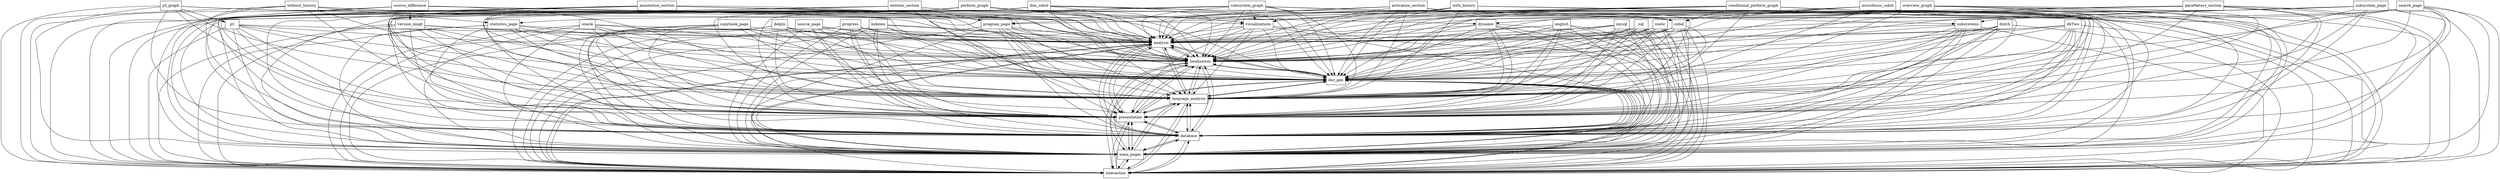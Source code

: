 digraph{
graph [rankdir=TB];
node [shape=box];
edge [arrowhead=normal];
0[label="progress",]
1[label="dynamic",]
2[label="without_history",]
3[label="subsystems",]
4[label="statistics_page",]
5[label="version_mngt",]
6[label="program_page",]
7[label="entities_section",]
8[label="copybook_page",]
9[label="perform_graph",]
10[label="oracle",]
11[label="analysis",]
12[label="source_difference",]
13[label="annotation_section",]
14[label="search_page",]
15[label="dutch",]
16[label="jcl",]
17[label="dbTwo",]
18[label="visualizations",]
19[label="cobol",]
20[label="conditional_perform_graph",]
21[label="static",]
22[label="localization",]
23[label="delphi",]
24[label="overview_graph",]
25[label="source_page",]
26[label="indexes",]
27[label="interaction",]
28[label="main_pages",]
29[label="database",]
30[label="activation_section",]
31[label="with_history",]
32[label="jcl_graph",]
33[label="sql",]
34[label="presentation",]
35[label="ibm_cobol",]
36[label="microfocus_cobol",]
37[label="paraMeters_section",]
38[label="language_analysis",]
39[label="subsystem_graph",]
40[label="english",]
41[label="doc_gen",]
42[label="subsystem_page",]
43[label="mysql",]
0->11[label="",]
0->22[label="",]
0->27[label="",]
0->28[label="",]
0->29[label="",]
0->34[label="",]
0->38[label="",]
0->41[label="",]
1->11[label="",]
1->22[label="",]
1->27[label="",]
1->28[label="",]
1->29[label="",]
1->34[label="",]
1->38[label="",]
1->41[label="",]
2->4[label="",]
2->11[label="",]
2->22[label="",]
2->27[label="",]
2->28[label="",]
2->29[label="",]
2->34[label="",]
2->38[label="",]
2->41[label="",]
3->11[label="",]
3->22[label="",]
3->27[label="",]
3->28[label="",]
3->29[label="",]
3->34[label="",]
3->38[label="",]
3->41[label="",]
4->11[label="",]
4->22[label="",]
4->27[label="",]
4->28[label="",]
4->29[label="",]
4->34[label="",]
4->38[label="",]
4->41[label="",]
5->11[label="",]
5->22[label="",]
5->27[label="",]
5->28[label="",]
5->29[label="",]
5->34[label="",]
5->38[label="",]
5->41[label="",]
6->11[label="",]
6->22[label="",]
6->27[label="",]
6->28[label="",]
6->29[label="",]
6->34[label="",]
6->38[label="",]
6->41[label="",]
7->6[label="",]
7->11[label="",]
7->22[label="",]
7->27[label="",]
7->28[label="",]
7->29[label="",]
7->34[label="",]
7->38[label="",]
7->41[label="",]
8->11[label="",]
8->22[label="",]
8->27[label="",]
8->28[label="",]
8->29[label="",]
8->34[label="",]
8->38[label="",]
8->41[label="",]
9->11[label="",]
9->18[label="",]
9->19[label="",]
9->22[label="",]
9->27[label="",]
9->28[label="",]
9->29[label="",]
9->34[label="",]
9->38[label="",]
9->41[label="",]
10->11[label="",]
10->22[label="",]
10->27[label="",]
10->28[label="",]
10->29[label="",]
10->34[label="",]
10->38[label="",]
10->41[label="",]
11->22[label="",]
11->27[label="",]
11->28[label="",]
11->29[label="",]
11->34[label="",]
11->38[label="",]
11->41[label="",]
12->5[label="",]
12->11[label="",]
12->22[label="",]
12->27[label="",]
12->28[label="",]
12->29[label="",]
12->34[label="",]
12->38[label="",]
12->41[label="",]
13->1[label="",]
13->6[label="",]
13->11[label="",]
13->22[label="",]
13->27[label="",]
13->28[label="",]
13->29[label="",]
13->34[label="",]
13->38[label="",]
13->41[label="",]
14->1[label="",]
14->11[label="",]
14->22[label="",]
14->27[label="",]
14->28[label="",]
14->29[label="",]
14->34[label="",]
14->38[label="",]
14->41[label="",]
15->11[label="",]
15->22[label="",]
15->27[label="",]
15->28[label="",]
15->29[label="",]
15->34[label="",]
15->38[label="",]
15->41[label="",]
16->11[label="",]
16->22[label="",]
16->27[label="",]
16->28[label="",]
16->29[label="",]
16->34[label="",]
16->38[label="",]
16->41[label="",]
17->11[label="",]
17->22[label="",]
17->27[label="",]
17->28[label="",]
17->29[label="",]
17->34[label="",]
17->38[label="",]
17->41[label="",]
18->11[label="",]
18->22[label="",]
18->27[label="",]
18->28[label="",]
18->29[label="",]
18->34[label="",]
18->38[label="",]
18->41[label="",]
19->11[label="",]
19->22[label="",]
19->27[label="",]
19->28[label="",]
19->29[label="",]
19->34[label="",]
19->38[label="",]
19->41[label="",]
20->11[label="",]
20->18[label="",]
20->19[label="",]
20->22[label="",]
20->27[label="",]
20->28[label="",]
20->29[label="",]
20->34[label="",]
20->38[label="",]
20->41[label="",]
21->11[label="",]
21->22[label="",]
21->27[label="",]
21->28[label="",]
21->29[label="",]
21->34[label="",]
21->38[label="",]
21->41[label="",]
22->11[label="",]
22->27[label="",]
22->28[label="",]
22->29[label="",]
22->34[label="",]
22->38[label="",]
22->41[label="",]
23->11[label="",]
23->22[label="",]
23->27[label="",]
23->28[label="",]
23->29[label="",]
23->34[label="",]
23->38[label="",]
23->41[label="",]
24->11[label="",]
24->18[label="",]
24->22[label="",]
24->27[label="",]
24->28[label="",]
24->29[label="",]
24->34[label="",]
24->38[label="",]
24->41[label="",]
25->11[label="",]
25->22[label="",]
25->27[label="",]
25->28[label="",]
25->29[label="",]
25->34[label="",]
25->38[label="",]
25->41[label="",]
26->11[label="",]
26->22[label="",]
26->27[label="",]
26->28[label="",]
26->29[label="",]
26->34[label="",]
26->38[label="",]
26->41[label="",]
27->11[label="",]
27->22[label="",]
27->28[label="",]
27->29[label="",]
27->34[label="",]
27->38[label="",]
27->41[label="",]
28->11[label="",]
28->22[label="",]
28->27[label="",]
28->29[label="",]
28->34[label="",]
28->38[label="",]
28->41[label="",]
29->11[label="",]
29->22[label="",]
29->27[label="",]
29->28[label="",]
29->34[label="",]
29->38[label="",]
29->41[label="",]
30->6[label="",]
30->11[label="",]
30->22[label="",]
30->27[label="",]
30->28[label="",]
30->29[label="",]
30->34[label="",]
30->38[label="",]
30->41[label="",]
31->4[label="",]
31->11[label="",]
31->22[label="",]
31->27[label="",]
31->28[label="",]
31->29[label="",]
31->34[label="",]
31->38[label="",]
31->41[label="",]
32->11[label="",]
32->16[label="",]
32->18[label="",]
32->22[label="",]
32->27[label="",]
32->28[label="",]
32->29[label="",]
32->34[label="",]
32->38[label="",]
32->41[label="",]
33->11[label="",]
33->22[label="",]
33->27[label="",]
33->28[label="",]
33->29[label="",]
33->34[label="",]
33->38[label="",]
33->41[label="",]
34->11[label="",]
34->22[label="",]
34->27[label="",]
34->28[label="",]
34->29[label="",]
34->38[label="",]
34->41[label="",]
35->11[label="",]
35->19[label="",]
35->22[label="",]
35->27[label="",]
35->28[label="",]
35->29[label="",]
35->34[label="",]
35->38[label="",]
35->41[label="",]
36->11[label="",]
36->19[label="",]
36->22[label="",]
36->27[label="",]
36->28[label="",]
36->29[label="",]
36->34[label="",]
36->38[label="",]
36->41[label="",]
37->6[label="",]
37->11[label="",]
37->22[label="",]
37->27[label="",]
37->28[label="",]
37->29[label="",]
37->34[label="",]
37->38[label="",]
37->41[label="",]
38->11[label="",]
38->22[label="",]
38->27[label="",]
38->28[label="",]
38->29[label="",]
38->34[label="",]
38->41[label="",]
39->3[label="",]
39->11[label="",]
39->18[label="",]
39->22[label="",]
39->27[label="",]
39->28[label="",]
39->29[label="",]
39->34[label="",]
39->38[label="",]
39->41[label="",]
40->11[label="",]
40->22[label="",]
40->27[label="",]
40->28[label="",]
40->29[label="",]
40->34[label="",]
40->38[label="",]
40->41[label="",]
41->11[label="",]
41->22[label="",]
41->27[label="",]
41->28[label="",]
41->29[label="",]
41->34[label="",]
41->38[label="",]
42->3[label="",]
42->11[label="",]
42->22[label="",]
42->27[label="",]
42->28[label="",]
42->29[label="",]
42->34[label="",]
42->38[label="",]
42->41[label="",]
43->11[label="",]
43->22[label="",]
43->27[label="",]
43->28[label="",]
43->29[label="",]
43->34[label="",]
43->38[label="",]
43->41[label="",]
}
